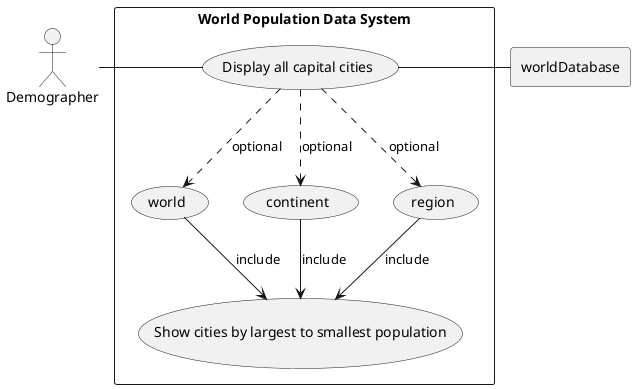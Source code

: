 @startuml
actor AL as "Demographer"

rectangle worldDatabase

rectangle "World Population Data System" {
	usecase UC4 as "Display all capital cities"
	usecase UC4.1 as "world"
	usecase UC4.2 as "continent"
	usecase UC4.3 as "region"


	usecase UCa as "Show cities by largest to smallest population"


AL - UC4
UC4 ..> UC4.1 : optional
    UC4.1 --> UCa : include
UC4 ..> UC4.2 : optional
    UC4.2 --> UCa : include
UC4 ..> UC4.3 : optional
    UC4.3 --> UCa : include



UC4 - worldDatabase
@enduml